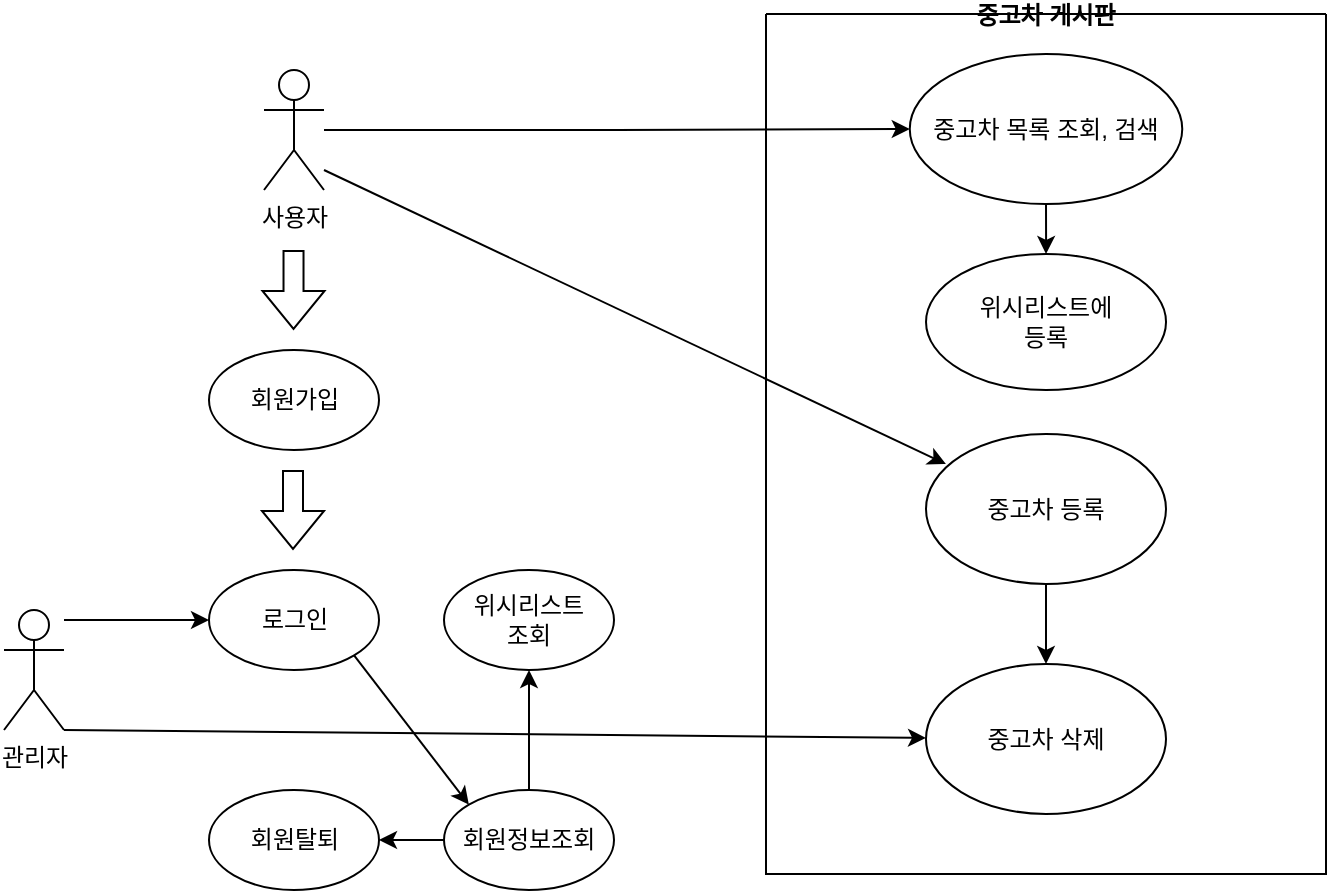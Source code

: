 <mxfile version="24.7.7">
  <diagram name="페이지-1" id="G0uqgvH7nZac57L9GIvJ">
    <mxGraphModel dx="795" dy="568" grid="1" gridSize="10" guides="1" tooltips="1" connect="1" arrows="1" fold="1" page="1" pageScale="1" pageWidth="827" pageHeight="1169" math="0" shadow="0">
      <root>
        <mxCell id="0" />
        <mxCell id="1" parent="0" />
        <mxCell id="e7qsoIOp3bFPAdg4RA2Y-1" value="중고차 게시판" style="swimlane;startSize=0;" vertex="1" parent="1">
          <mxGeometry x="461" y="92" width="280" height="430" as="geometry">
            <mxRectangle x="370" y="140" width="50" height="40" as="alternateBounds" />
          </mxGeometry>
        </mxCell>
        <mxCell id="e7qsoIOp3bFPAdg4RA2Y-23" value="" style="edgeStyle=orthogonalEdgeStyle;rounded=0;orthogonalLoop=1;jettySize=auto;html=1;" edge="1" parent="e7qsoIOp3bFPAdg4RA2Y-1" source="e7qsoIOp3bFPAdg4RA2Y-19" target="e7qsoIOp3bFPAdg4RA2Y-22">
          <mxGeometry relative="1" as="geometry" />
        </mxCell>
        <mxCell id="e7qsoIOp3bFPAdg4RA2Y-19" value="중고차 등록" style="ellipse;whiteSpace=wrap;html=1;" vertex="1" parent="e7qsoIOp3bFPAdg4RA2Y-1">
          <mxGeometry x="80" y="210" width="120" height="75" as="geometry" />
        </mxCell>
        <mxCell id="e7qsoIOp3bFPAdg4RA2Y-22" value="중고차 삭제" style="ellipse;whiteSpace=wrap;html=1;" vertex="1" parent="e7qsoIOp3bFPAdg4RA2Y-1">
          <mxGeometry x="80" y="325" width="120" height="75" as="geometry" />
        </mxCell>
        <mxCell id="e7qsoIOp3bFPAdg4RA2Y-41" value="" style="edgeStyle=orthogonalEdgeStyle;rounded=0;orthogonalLoop=1;jettySize=auto;html=1;" edge="1" parent="e7qsoIOp3bFPAdg4RA2Y-1" source="e7qsoIOp3bFPAdg4RA2Y-4" target="e7qsoIOp3bFPAdg4RA2Y-40">
          <mxGeometry relative="1" as="geometry" />
        </mxCell>
        <mxCell id="e7qsoIOp3bFPAdg4RA2Y-4" value="중고차 목록 조회, 검색" style="ellipse;whiteSpace=wrap;html=1;" vertex="1" parent="e7qsoIOp3bFPAdg4RA2Y-1">
          <mxGeometry x="71.88" y="20" width="136.25" height="75" as="geometry" />
        </mxCell>
        <mxCell id="e7qsoIOp3bFPAdg4RA2Y-40" value="위시리스트에&lt;div&gt;등록&lt;/div&gt;" style="ellipse;whiteSpace=wrap;html=1;" vertex="1" parent="e7qsoIOp3bFPAdg4RA2Y-1">
          <mxGeometry x="80.01" y="120" width="120" height="68" as="geometry" />
        </mxCell>
        <mxCell id="e7qsoIOp3bFPAdg4RA2Y-18" value="" style="edgeStyle=orthogonalEdgeStyle;rounded=0;orthogonalLoop=1;jettySize=auto;html=1;entryX=0;entryY=0.5;entryDx=0;entryDy=0;" edge="1" parent="1" source="e7qsoIOp3bFPAdg4RA2Y-2" target="e7qsoIOp3bFPAdg4RA2Y-4">
          <mxGeometry relative="1" as="geometry">
            <mxPoint x="335" y="150" as="targetPoint" />
          </mxGeometry>
        </mxCell>
        <mxCell id="e7qsoIOp3bFPAdg4RA2Y-2" value="사용자" style="shape=umlActor;verticalLabelPosition=bottom;verticalAlign=top;html=1;outlineConnect=0;" vertex="1" parent="1">
          <mxGeometry x="210" y="120" width="30" height="60" as="geometry" />
        </mxCell>
        <mxCell id="e7qsoIOp3bFPAdg4RA2Y-15" value="" style="edgeStyle=orthogonalEdgeStyle;rounded=0;orthogonalLoop=1;jettySize=auto;html=1;" edge="1" parent="1" source="e7qsoIOp3bFPAdg4RA2Y-3" target="e7qsoIOp3bFPAdg4RA2Y-7">
          <mxGeometry relative="1" as="geometry">
            <Array as="points">
              <mxPoint x="130" y="395" />
              <mxPoint x="130" y="395" />
            </Array>
          </mxGeometry>
        </mxCell>
        <mxCell id="e7qsoIOp3bFPAdg4RA2Y-3" value="관리자" style="shape=umlActor;verticalLabelPosition=bottom;verticalAlign=top;html=1;outlineConnect=0;" vertex="1" parent="1">
          <mxGeometry x="80" y="390" width="30" height="60" as="geometry" />
        </mxCell>
        <mxCell id="e7qsoIOp3bFPAdg4RA2Y-6" value="" style="shape=flexArrow;endArrow=classic;html=1;rounded=0;" edge="1" parent="1">
          <mxGeometry width="50" height="50" relative="1" as="geometry">
            <mxPoint x="224.76" y="210" as="sourcePoint" />
            <mxPoint x="224.76" y="250" as="targetPoint" />
          </mxGeometry>
        </mxCell>
        <mxCell id="e7qsoIOp3bFPAdg4RA2Y-7" value="로그인" style="ellipse;whiteSpace=wrap;html=1;" vertex="1" parent="1">
          <mxGeometry x="182.5" y="370" width="85" height="50" as="geometry" />
        </mxCell>
        <mxCell id="e7qsoIOp3bFPAdg4RA2Y-8" value="" style="shape=flexArrow;endArrow=classic;html=1;rounded=0;" edge="1" parent="1">
          <mxGeometry width="50" height="50" relative="1" as="geometry">
            <mxPoint x="224.5" y="320" as="sourcePoint" />
            <mxPoint x="224.5" y="360" as="targetPoint" />
          </mxGeometry>
        </mxCell>
        <mxCell id="e7qsoIOp3bFPAdg4RA2Y-11" value="회원탈퇴" style="ellipse;whiteSpace=wrap;html=1;" vertex="1" parent="1">
          <mxGeometry x="182.5" y="480" width="85" height="50" as="geometry" />
        </mxCell>
        <mxCell id="e7qsoIOp3bFPAdg4RA2Y-16" value="회원가입" style="ellipse;whiteSpace=wrap;html=1;" vertex="1" parent="1">
          <mxGeometry x="182.5" y="260" width="85" height="50" as="geometry" />
        </mxCell>
        <mxCell id="e7qsoIOp3bFPAdg4RA2Y-25" value="" style="endArrow=classic;html=1;rounded=0;entryX=0.083;entryY=0.2;entryDx=0;entryDy=0;entryPerimeter=0;" edge="1" parent="1" target="e7qsoIOp3bFPAdg4RA2Y-19">
          <mxGeometry width="50" height="50" relative="1" as="geometry">
            <mxPoint x="240" y="170" as="sourcePoint" />
            <mxPoint x="290" y="120" as="targetPoint" />
          </mxGeometry>
        </mxCell>
        <mxCell id="e7qsoIOp3bFPAdg4RA2Y-30" value="" style="endArrow=classic;html=1;rounded=0;exitX=1;exitY=1;exitDx=0;exitDy=0;exitPerimeter=0;" edge="1" parent="1" source="e7qsoIOp3bFPAdg4RA2Y-3" target="e7qsoIOp3bFPAdg4RA2Y-22">
          <mxGeometry width="50" height="50" relative="1" as="geometry">
            <mxPoint x="320" y="410" as="sourcePoint" />
            <mxPoint x="370" y="360" as="targetPoint" />
          </mxGeometry>
        </mxCell>
        <mxCell id="e7qsoIOp3bFPAdg4RA2Y-35" value="" style="edgeStyle=orthogonalEdgeStyle;rounded=0;orthogonalLoop=1;jettySize=auto;html=1;" edge="1" parent="1" source="e7qsoIOp3bFPAdg4RA2Y-32" target="e7qsoIOp3bFPAdg4RA2Y-11">
          <mxGeometry relative="1" as="geometry" />
        </mxCell>
        <mxCell id="e7qsoIOp3bFPAdg4RA2Y-39" value="" style="edgeStyle=orthogonalEdgeStyle;rounded=0;orthogonalLoop=1;jettySize=auto;html=1;" edge="1" parent="1" source="e7qsoIOp3bFPAdg4RA2Y-32" target="e7qsoIOp3bFPAdg4RA2Y-38">
          <mxGeometry relative="1" as="geometry" />
        </mxCell>
        <mxCell id="e7qsoIOp3bFPAdg4RA2Y-32" value="회원정보조회" style="ellipse;whiteSpace=wrap;html=1;" vertex="1" parent="1">
          <mxGeometry x="300" y="480" width="85" height="50" as="geometry" />
        </mxCell>
        <mxCell id="e7qsoIOp3bFPAdg4RA2Y-34" value="" style="endArrow=classic;html=1;rounded=0;exitX=1;exitY=1;exitDx=0;exitDy=0;entryX=0;entryY=0;entryDx=0;entryDy=0;" edge="1" parent="1" source="e7qsoIOp3bFPAdg4RA2Y-7" target="e7qsoIOp3bFPAdg4RA2Y-32">
          <mxGeometry width="50" height="50" relative="1" as="geometry">
            <mxPoint x="320" y="410" as="sourcePoint" />
            <mxPoint x="370" y="360" as="targetPoint" />
          </mxGeometry>
        </mxCell>
        <mxCell id="e7qsoIOp3bFPAdg4RA2Y-38" value="위시리스트&lt;div&gt;조회&lt;/div&gt;" style="ellipse;whiteSpace=wrap;html=1;" vertex="1" parent="1">
          <mxGeometry x="300" y="370" width="85" height="50" as="geometry" />
        </mxCell>
      </root>
    </mxGraphModel>
  </diagram>
</mxfile>
